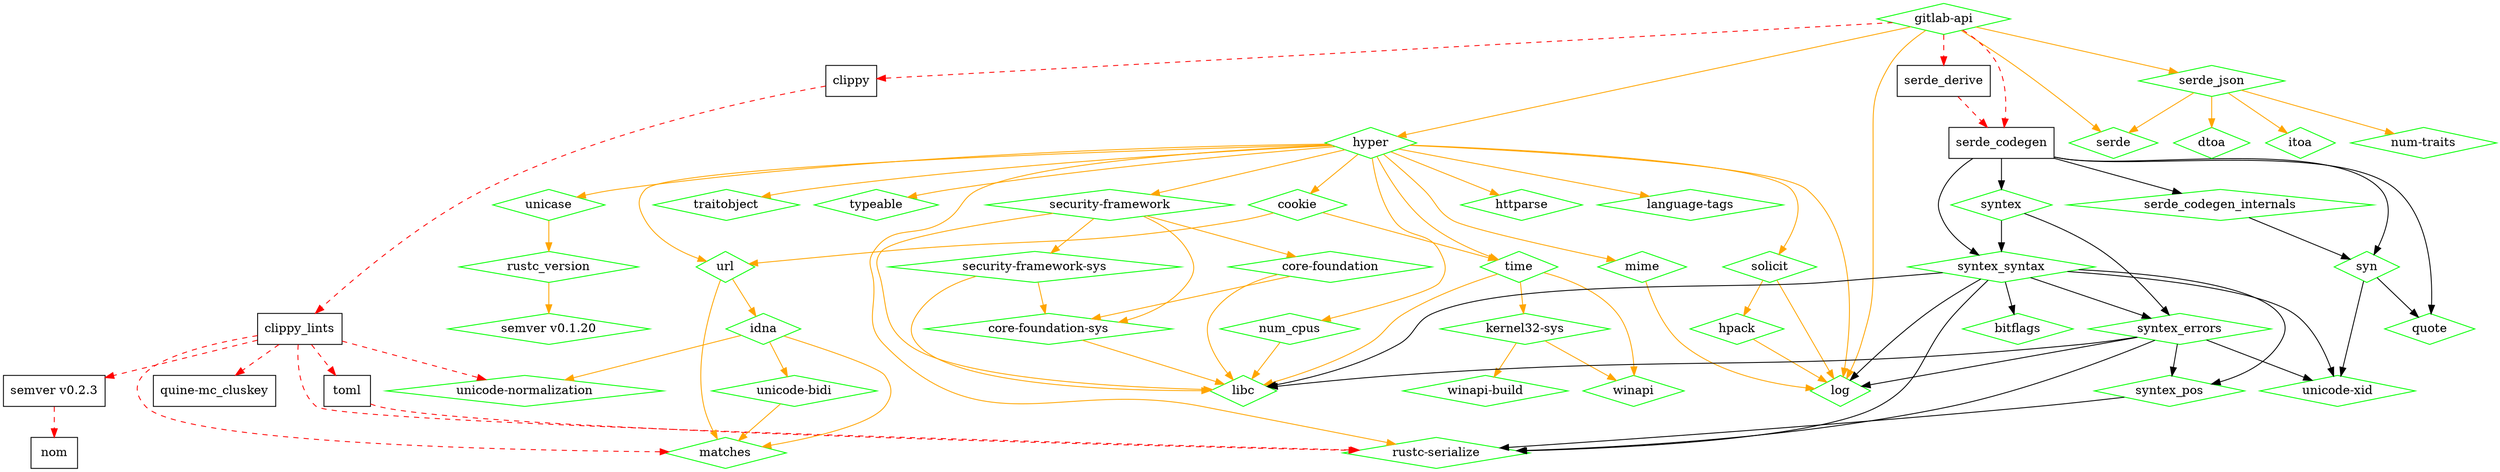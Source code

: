 digraph dependencies {
	N0[label="gitlab-api",shape=diamond,color=green];
	N1[label="clippy",shape=box];
	N2[label="hyper",shape=diamond,color=green];
	N3[label="log",shape=diamond,color=green];
	N4[label="serde",shape=diamond,color=green];
	N5[label="serde_codegen",shape=box];
	N6[label="serde_derive",shape=box];
	N7[label="serde_json",shape=diamond,color=green];
	N8[label="bitflags",shape=diamond,color=green];
	N9[label="clippy_lints",shape=box];
	N10[label="matches",shape=diamond,color=green];
	N11[label="quine-mc_cluskey",shape=box];
	N12[label="rustc-serialize",shape=diamond,color=green];
	N13[label="semver v0.2.3",shape=box];
	N14[label="toml",shape=box];
	N15[label="unicode-normalization",shape=diamond,color=green];
	N16[label="cookie",shape=diamond,color=green];
	N17[label="time",shape=diamond,color=green];
	N18[label="url",shape=diamond,color=green];
	N19[label="core-foundation",shape=diamond,color=green];
	N20[label="core-foundation-sys",shape=diamond,color=green];
	N21[label="libc",shape=diamond,color=green];
	N22[label="dtoa",shape=diamond,color=green];
	N23[label="hpack",shape=diamond,color=green];
	N24[label="httparse",shape=diamond,color=green];
	N25[label="language-tags",shape=diamond,color=green];
	N26[label="mime",shape=diamond,color=green];
	N27[label="num_cpus",shape=diamond,color=green];
	N28[label="security-framework",shape=diamond,color=green];
	N29[label="solicit",shape=diamond,color=green];
	N30[label="traitobject",shape=diamond,color=green];
	N31[label="typeable",shape=diamond,color=green];
	N32[label="unicase",shape=diamond,color=green];
	N33[label="idna",shape=diamond,color=green];
	N34[label="unicode-bidi",shape=diamond,color=green];
	N35[label="itoa",shape=diamond,color=green];
	N36[label="kernel32-sys",shape=diamond,color=green];
	N37[label="winapi",shape=diamond,color=green];
	N38[label="winapi-build",shape=diamond,color=green];
	N39[label="nom",shape=box];
	N40[label="num-traits",shape=diamond,color=green];
	N41[label="quote",shape=diamond,color=green];
	N42[label="rustc_version",shape=diamond,color=green];
	N43[label="semver v0.1.20",shape=diamond,color=green];
	N44[label="security-framework-sys",shape=diamond,color=green];
	N45[label="serde_codegen_internals",shape=diamond,color=green];
	N46[label="syn",shape=diamond,color=green];
	N47[label="syntex",shape=diamond,color=green];
	N48[label="syntex_syntax",shape=diamond,color=green];
	N49[label="unicode-xid",shape=diamond,color=green];
	N50[label="syntex_errors",shape=diamond,color=green];
	N51[label="syntex_pos",shape=diamond,color=green];
	N0 -> N1[label="",style=dashed,color=red];
	N0 -> N2[label="",color=orange];
	N0 -> N3[label="",color=orange];
	N0 -> N4[label="",color=orange];
	N0 -> N5[label="",style=dashed,color=red];
	N0 -> N6[label="",style=dashed,color=red];
	N0 -> N7[label="",color=orange];
	N1 -> N9[label="",style=dashed,color=red];
	N2 -> N3[label="",color=orange];
	N2 -> N12[label="",color=orange];
	N2 -> N16[label="",color=orange];
	N2 -> N17[label="",color=orange];
	N2 -> N18[label="",color=orange];
	N2 -> N24[label="",color=orange];
	N2 -> N25[label="",color=orange];
	N2 -> N26[label="",color=orange];
	N2 -> N27[label="",color=orange];
	N2 -> N28[label="",color=orange];
	N2 -> N29[label="",color=orange];
	N2 -> N30[label="",color=orange];
	N2 -> N31[label="",color=orange];
	N2 -> N32[label="",color=orange];
	N5 -> N41[label=""];
	N5 -> N45[label=""];
	N5 -> N46[label=""];
	N5 -> N47[label=""];
	N5 -> N48[label=""];
	N6 -> N5[label="",style=dashed,color=red];
	N7 -> N4[label="",color=orange];
	N7 -> N22[label="",color=orange];
	N7 -> N35[label="",color=orange];
	N7 -> N40[label="",color=orange];
	N9 -> N10[label="",style=dashed,color=red];
	N9 -> N11[label="",style=dashed,color=red];
	N9 -> N12[label="",style=dashed,color=red];
	N9 -> N13[label="",style=dashed,color=red];
	N9 -> N14[label="",style=dashed,color=red];
	N9 -> N15[label="",style=dashed,color=red];
	N13 -> N39[label="",style=dashed,color=red];
	N14 -> N12[label="",style=dashed,color=red];
	N16 -> N17[label="",color=orange];
	N16 -> N18[label="",color=orange];
	N17 -> N21[label="",color=orange];
	N17 -> N36[label="",color=orange];
	N17 -> N37[label="",color=orange];
	N18 -> N10[label="",color=orange];
	N18 -> N33[label="",color=orange];
	N19 -> N20[label="",color=orange];
	N19 -> N21[label="",color=orange];
	N20 -> N21[label="",color=orange];
	N23 -> N3[label="",color=orange];
	N26 -> N3[label="",color=orange];
	N27 -> N21[label="",color=orange];
	N28 -> N19[label="",color=orange];
	N28 -> N20[label="",color=orange];
	N28 -> N21[label="",color=orange];
	N28 -> N44[label="",color=orange];
	N29 -> N3[label="",color=orange];
	N29 -> N23[label="",color=orange];
	N32 -> N42[label="",color=orange];
	N33 -> N10[label="",color=orange];
	N33 -> N15[label="",color=orange];
	N33 -> N34[label="",color=orange];
	N34 -> N10[label="",color=orange];
	N36 -> N37[label="",color=orange];
	N36 -> N38[label="",color=orange];
	N42 -> N43[label="",color=orange];
	N44 -> N20[label="",color=orange];
	N44 -> N21[label="",color=orange];
	N45 -> N46[label=""];
	N46 -> N41[label=""];
	N46 -> N49[label=""];
	N47 -> N48[label=""];
	N47 -> N50[label=""];
	N48 -> N3[label=""];
	N48 -> N8[label=""];
	N48 -> N12[label=""];
	N48 -> N21[label=""];
	N48 -> N49[label=""];
	N48 -> N50[label=""];
	N48 -> N51[label=""];
	N50 -> N3[label=""];
	N50 -> N12[label=""];
	N50 -> N21[label=""];
	N50 -> N49[label=""];
	N50 -> N51[label=""];
	N51 -> N12[label=""];
}
